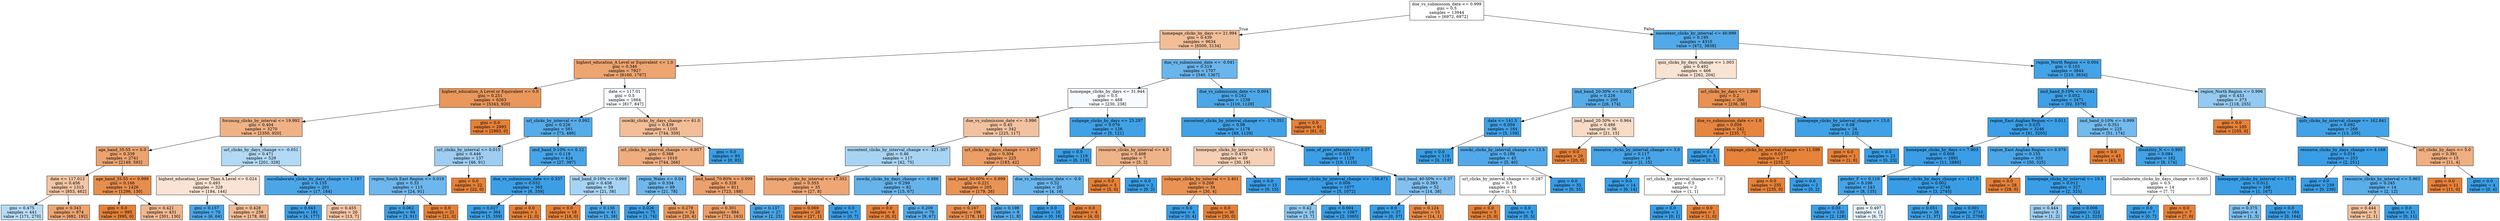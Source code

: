 digraph Tree {
node [shape=box, style="filled", color="black"] ;
0 [label="due_vs_submission_date <= 0.999\ngini = 0.5\nsamples = 13944\nvalue = [6972, 6972]", fillcolor="#e5813900"] ;
1 [label="homepage_clicks_by_days <= 21.994\ngini = 0.439\nsamples = 9634\nvalue = [6500, 3134]", fillcolor="#e5813984"] ;
0 -> 1 [labeldistance=2.5, labelangle=45, headlabel="True"] ;
2 [label="highest_education_A Level or Equivalent <= 1.0\ngini = 0.346\nsamples = 7927\nvalue = [6160, 1767]", fillcolor="#e58139b6"] ;
1 -> 2 ;
3 [label="highest_education_A Level or Equivalent <= 0.0\ngini = 0.251\nsamples = 6263\nvalue = [5343, 920]", fillcolor="#e58139d3"] ;
2 -> 3 ;
4 [label="forumng_clicks_by_interval <= 19.992\ngini = 0.404\nsamples = 3270\nvalue = [2350, 920]", fillcolor="#e581399b"] ;
3 -> 4 ;
5 [label="age_band_35-55 <= 0.0\ngini = 0.339\nsamples = 2741\nvalue = [2149, 592]", fillcolor="#e58139b9"] ;
4 -> 5 ;
6 [label="date <= 117.012\ngini = 0.456\nsamples = 1315\nvalue = [853, 462]", fillcolor="#e5813975"] ;
5 -> 6 ;
7 [label="gini = 0.475\nsamples = 441\nvalue = [171, 270]", fillcolor="#399de55e"] ;
6 -> 7 ;
8 [label="gini = 0.343\nsamples = 874\nvalue = [682, 192]", fillcolor="#e58139b7"] ;
6 -> 8 ;
9 [label="age_band_35-55 <= 0.999\ngini = 0.166\nsamples = 1426\nvalue = [1296, 130]", fillcolor="#e58139e5"] ;
5 -> 9 ;
10 [label="gini = 0.0\nsamples = 995\nvalue = [995, 0]", fillcolor="#e58139ff"] ;
9 -> 10 ;
11 [label="gini = 0.421\nsamples = 431\nvalue = [301, 130]", fillcolor="#e5813991"] ;
9 -> 11 ;
12 [label="url_clicks_by_days_change <= -0.051\ngini = 0.471\nsamples = 529\nvalue = [201, 328]", fillcolor="#399de563"] ;
4 -> 12 ;
13 [label="highest_education_Lower Than A Level <= 0.024\ngini = 0.493\nsamples = 328\nvalue = [184, 144]", fillcolor="#e5813937"] ;
12 -> 13 ;
14 [label="gini = 0.157\nsamples = 70\nvalue = [6, 64]", fillcolor="#399de5e7"] ;
13 -> 14 ;
15 [label="gini = 0.428\nsamples = 258\nvalue = [178, 80]", fillcolor="#e581398c"] ;
13 -> 15 ;
16 [label="oucollaborate_clicks_by_days_change <= 1.197\ngini = 0.155\nsamples = 201\nvalue = [17, 184]", fillcolor="#399de5e7"] ;
12 -> 16 ;
17 [label="gini = 0.043\nsamples = 181\nvalue = [4, 177]", fillcolor="#399de5f9"] ;
16 -> 17 ;
18 [label="gini = 0.455\nsamples = 20\nvalue = [13, 7]", fillcolor="#e5813976"] ;
16 -> 18 ;
19 [label="gini = 0.0\nsamples = 2993\nvalue = [2993, 0]", fillcolor="#e58139ff"] ;
3 -> 19 ;
20 [label="date <= 117.01\ngini = 0.5\nsamples = 1664\nvalue = [817, 847]", fillcolor="#399de509"] ;
2 -> 20 ;
21 [label="url_clicks_by_interval <= 0.992\ngini = 0.226\nsamples = 561\nvalue = [73, 488]", fillcolor="#399de5d9"] ;
20 -> 21 ;
22 [label="url_clicks_by_interval <= 0.015\ngini = 0.446\nsamples = 137\nvalue = [46, 91]", fillcolor="#399de57e"] ;
21 -> 22 ;
23 [label="region_South East Region <= 0.019\ngini = 0.33\nsamples = 115\nvalue = [24, 91]", fillcolor="#399de5bc"] ;
22 -> 23 ;
24 [label="gini = 0.062\nsamples = 94\nvalue = [3, 91]", fillcolor="#399de5f7"] ;
23 -> 24 ;
25 [label="gini = 0.0\nsamples = 21\nvalue = [21, 0]", fillcolor="#e58139ff"] ;
23 -> 25 ;
26 [label="gini = 0.0\nsamples = 22\nvalue = [22, 0]", fillcolor="#e58139ff"] ;
22 -> 26 ;
27 [label="imd_band_0-10% <= 0.12\ngini = 0.119\nsamples = 424\nvalue = [27, 397]", fillcolor="#399de5ee"] ;
21 -> 27 ;
28 [label="due_vs_submission_date <= 0.337\ngini = 0.032\nsamples = 365\nvalue = [6, 359]", fillcolor="#399de5fb"] ;
27 -> 28 ;
29 [label="gini = 0.027\nsamples = 364\nvalue = [5, 359]", fillcolor="#399de5fb"] ;
28 -> 29 ;
30 [label="gini = 0.0\nsamples = 1\nvalue = [1, 0]", fillcolor="#e58139ff"] ;
28 -> 30 ;
31 [label="imd_band_0-10% <= 0.999\ngini = 0.458\nsamples = 59\nvalue = [21, 38]", fillcolor="#399de572"] ;
27 -> 31 ;
32 [label="gini = 0.0\nsamples = 18\nvalue = [18, 0]", fillcolor="#e58139ff"] ;
31 -> 32 ;
33 [label="gini = 0.136\nsamples = 41\nvalue = [3, 38]", fillcolor="#399de5eb"] ;
31 -> 33 ;
34 [label="ouwiki_clicks_by_days_change <= 61.0\ngini = 0.439\nsamples = 1103\nvalue = [744, 359]", fillcolor="#e5813984"] ;
20 -> 34 ;
35 [label="url_clicks_by_interval_change <= -6.957\ngini = 0.388\nsamples = 1010\nvalue = [744, 266]", fillcolor="#e58139a4"] ;
34 -> 35 ;
36 [label="region_Wales <= 0.04\ngini = 0.334\nsamples = 99\nvalue = [21, 78]", fillcolor="#399de5ba"] ;
35 -> 36 ;
37 [label="gini = 0.026\nsamples = 75\nvalue = [1, 74]", fillcolor="#399de5fc"] ;
36 -> 37 ;
38 [label="gini = 0.278\nsamples = 24\nvalue = [20, 4]", fillcolor="#e58139cc"] ;
36 -> 38 ;
39 [label="imd_band_70-80% <= 0.999\ngini = 0.328\nsamples = 911\nvalue = [723, 188]", fillcolor="#e58139bd"] ;
35 -> 39 ;
40 [label="gini = 0.301\nsamples = 884\nvalue = [721, 163]", fillcolor="#e58139c5"] ;
39 -> 40 ;
41 [label="gini = 0.137\nsamples = 27\nvalue = [2, 25]", fillcolor="#399de5eb"] ;
39 -> 41 ;
42 [label="gini = 0.0\nsamples = 93\nvalue = [0, 93]", fillcolor="#399de5ff"] ;
34 -> 42 ;
43 [label="due_vs_submission_date <= -0.041\ngini = 0.319\nsamples = 1707\nvalue = [340, 1367]", fillcolor="#399de5c0"] ;
1 -> 43 ;
44 [label="homepage_clicks_by_days <= 31.944\ngini = 0.5\nsamples = 468\nvalue = [230, 238]", fillcolor="#399de509"] ;
43 -> 44 ;
45 [label="due_vs_submission_date <= -3.996\ngini = 0.45\nsamples = 342\nvalue = [225, 117]", fillcolor="#e581397a"] ;
44 -> 45 ;
46 [label="oucontent_clicks_by_interval_change <= -121.307\ngini = 0.46\nsamples = 117\nvalue = [42, 75]", fillcolor="#399de570"] ;
45 -> 46 ;
47 [label="homepage_clicks_by_interval <= 47.352\ngini = 0.353\nsamples = 35\nvalue = [27, 8]", fillcolor="#e58139b3"] ;
46 -> 47 ;
48 [label="gini = 0.069\nsamples = 28\nvalue = [27, 1]", fillcolor="#e58139f6"] ;
47 -> 48 ;
49 [label="gini = 0.0\nsamples = 7\nvalue = [0, 7]", fillcolor="#399de5ff"] ;
47 -> 49 ;
50 [label="ouwiki_clicks_by_days_change <= -0.886\ngini = 0.299\nsamples = 82\nvalue = [15, 67]", fillcolor="#399de5c6"] ;
46 -> 50 ;
51 [label="gini = 0.0\nsamples = 6\nvalue = [6, 0]", fillcolor="#e58139ff"] ;
50 -> 51 ;
52 [label="gini = 0.209\nsamples = 76\nvalue = [9, 67]", fillcolor="#399de5dd"] ;
50 -> 52 ;
53 [label="url_clicks_by_days_change <= 1.957\ngini = 0.304\nsamples = 225\nvalue = [183, 42]", fillcolor="#e58139c4"] ;
45 -> 53 ;
54 [label="imd_band_50-60% <= 0.999\ngini = 0.221\nsamples = 205\nvalue = [179, 26]", fillcolor="#e58139da"] ;
53 -> 54 ;
55 [label="gini = 0.167\nsamples = 196\nvalue = [178, 18]", fillcolor="#e58139e5"] ;
54 -> 55 ;
56 [label="gini = 0.198\nsamples = 9\nvalue = [1, 8]", fillcolor="#399de5df"] ;
54 -> 56 ;
57 [label="due_vs_submission_date <= -0.9\ngini = 0.32\nsamples = 20\nvalue = [4, 16]", fillcolor="#399de5bf"] ;
53 -> 57 ;
58 [label="gini = 0.0\nsamples = 16\nvalue = [0, 16]", fillcolor="#399de5ff"] ;
57 -> 58 ;
59 [label="gini = 0.0\nsamples = 4\nvalue = [4, 0]", fillcolor="#e58139ff"] ;
57 -> 59 ;
60 [label="subpage_clicks_by_days <= 25.297\ngini = 0.076\nsamples = 126\nvalue = [5, 121]", fillcolor="#399de5f4"] ;
44 -> 60 ;
61 [label="gini = 0.0\nsamples = 119\nvalue = [0, 119]", fillcolor="#399de5ff"] ;
60 -> 61 ;
62 [label="resource_clicks_by_interval <= 4.0\ngini = 0.408\nsamples = 7\nvalue = [5, 2]", fillcolor="#e5813999"] ;
60 -> 62 ;
63 [label="gini = 0.0\nsamples = 5\nvalue = [5, 0]", fillcolor="#e58139ff"] ;
62 -> 63 ;
64 [label="gini = 0.0\nsamples = 2\nvalue = [0, 2]", fillcolor="#399de5ff"] ;
62 -> 64 ;
65 [label="due_vs_submission_date <= 0.004\ngini = 0.162\nsamples = 1239\nvalue = [110, 1129]", fillcolor="#399de5e6"] ;
43 -> 65 ;
66 [label="oucontent_clicks_by_interval_change <= -170.351\ngini = 0.08\nsamples = 1178\nvalue = [49, 1129]", fillcolor="#399de5f4"] ;
65 -> 66 ;
67 [label="homepage_clicks_by_interval <= 55.0\ngini = 0.475\nsamples = 49\nvalue = [30, 19]", fillcolor="#e581395e"] ;
66 -> 67 ;
68 [label="subpage_clicks_by_interval <= 3.401\ngini = 0.208\nsamples = 34\nvalue = [30, 4]", fillcolor="#e58139dd"] ;
67 -> 68 ;
69 [label="gini = 0.0\nsamples = 4\nvalue = [0, 4]", fillcolor="#399de5ff"] ;
68 -> 69 ;
70 [label="gini = 0.0\nsamples = 30\nvalue = [30, 0]", fillcolor="#e58139ff"] ;
68 -> 70 ;
71 [label="gini = 0.0\nsamples = 15\nvalue = [0, 15]", fillcolor="#399de5ff"] ;
67 -> 71 ;
72 [label="num_of_prev_attempts <= 0.37\ngini = 0.033\nsamples = 1129\nvalue = [19, 1110]", fillcolor="#399de5fb"] ;
66 -> 72 ;
73 [label="oucontent_clicks_by_interval_change <= -156.671\ngini = 0.009\nsamples = 1077\nvalue = [5, 1072]", fillcolor="#399de5fe"] ;
72 -> 73 ;
74 [label="gini = 0.42\nsamples = 10\nvalue = [3, 7]", fillcolor="#399de592"] ;
73 -> 74 ;
75 [label="gini = 0.004\nsamples = 1067\nvalue = [2, 1065]", fillcolor="#399de5ff"] ;
73 -> 75 ;
76 [label="imd_band_40-50% <= 0.37\ngini = 0.393\nsamples = 52\nvalue = [14, 38]", fillcolor="#399de5a1"] ;
72 -> 76 ;
77 [label="gini = 0.0\nsamples = 37\nvalue = [0, 37]", fillcolor="#399de5ff"] ;
76 -> 77 ;
78 [label="gini = 0.124\nsamples = 15\nvalue = [14, 1]", fillcolor="#e58139ed"] ;
76 -> 78 ;
79 [label="gini = 0.0\nsamples = 61\nvalue = [61, 0]", fillcolor="#e58139ff"] ;
65 -> 79 ;
80 [label="oucontent_clicks_by_interval <= 40.999\ngini = 0.195\nsamples = 4310\nvalue = [472, 3838]", fillcolor="#399de5e0"] ;
0 -> 80 [labeldistance=2.5, labelangle=-45, headlabel="False"] ;
81 [label="quiz_clicks_by_days_change <= 1.003\ngini = 0.492\nsamples = 466\nvalue = [262, 204]", fillcolor="#e5813938"] ;
80 -> 81 ;
82 [label="imd_band_20-30% <= 0.002\ngini = 0.226\nsamples = 200\nvalue = [26, 174]", fillcolor="#399de5d9"] ;
81 -> 82 ;
83 [label="date <= 141.5\ngini = 0.059\nsamples = 164\nvalue = [5, 159]", fillcolor="#399de5f7"] ;
82 -> 83 ;
84 [label="gini = 0.0\nsamples = 119\nvalue = [0, 119]", fillcolor="#399de5ff"] ;
83 -> 84 ;
85 [label="ouwiki_clicks_by_interval_change <= 13.5\ngini = 0.198\nsamples = 45\nvalue = [5, 40]", fillcolor="#399de5df"] ;
83 -> 85 ;
86 [label="url_clicks_by_interval_change <= -0.287\ngini = 0.5\nsamples = 10\nvalue = [5, 5]", fillcolor="#e5813900"] ;
85 -> 86 ;
87 [label="gini = 0.0\nsamples = 5\nvalue = [5, 0]", fillcolor="#e58139ff"] ;
86 -> 87 ;
88 [label="gini = 0.0\nsamples = 5\nvalue = [0, 5]", fillcolor="#399de5ff"] ;
86 -> 88 ;
89 [label="gini = 0.0\nsamples = 35\nvalue = [0, 35]", fillcolor="#399de5ff"] ;
85 -> 89 ;
90 [label="imd_band_20-30% <= 0.964\ngini = 0.486\nsamples = 36\nvalue = [21, 15]", fillcolor="#e5813949"] ;
82 -> 90 ;
91 [label="gini = 0.0\nsamples = 20\nvalue = [20, 0]", fillcolor="#e58139ff"] ;
90 -> 91 ;
92 [label="resource_clicks_by_interval_change <= 3.0\ngini = 0.117\nsamples = 16\nvalue = [1, 15]", fillcolor="#399de5ee"] ;
90 -> 92 ;
93 [label="gini = 0.0\nsamples = 14\nvalue = [0, 14]", fillcolor="#399de5ff"] ;
92 -> 93 ;
94 [label="url_clicks_by_interval_change <= -7.0\ngini = 0.5\nsamples = 2\nvalue = [1, 1]", fillcolor="#e5813900"] ;
92 -> 94 ;
95 [label="gini = 0.0\nsamples = 1\nvalue = [0, 1]", fillcolor="#399de5ff"] ;
94 -> 95 ;
96 [label="gini = 0.0\nsamples = 1\nvalue = [1, 0]", fillcolor="#e58139ff"] ;
94 -> 96 ;
97 [label="url_clicks_by_days <= 1.999\ngini = 0.2\nsamples = 266\nvalue = [236, 30]", fillcolor="#e58139df"] ;
81 -> 97 ;
98 [label="due_vs_submission_date <= 1.0\ngini = 0.056\nsamples = 242\nvalue = [235, 7]", fillcolor="#e58139f7"] ;
97 -> 98 ;
99 [label="gini = 0.0\nsamples = 5\nvalue = [0, 5]", fillcolor="#399de5ff"] ;
98 -> 99 ;
100 [label="subpage_clicks_by_interval_change <= 11.599\ngini = 0.017\nsamples = 237\nvalue = [235, 2]", fillcolor="#e58139fd"] ;
98 -> 100 ;
101 [label="gini = 0.0\nsamples = 235\nvalue = [235, 0]", fillcolor="#e58139ff"] ;
100 -> 101 ;
102 [label="gini = 0.0\nsamples = 2\nvalue = [0, 2]", fillcolor="#399de5ff"] ;
100 -> 102 ;
103 [label="homepage_clicks_by_interval_change <= 13.0\ngini = 0.08\nsamples = 24\nvalue = [1, 23]", fillcolor="#399de5f4"] ;
97 -> 103 ;
104 [label="gini = 0.0\nsamples = 1\nvalue = [1, 0]", fillcolor="#e58139ff"] ;
103 -> 104 ;
105 [label="gini = 0.0\nsamples = 23\nvalue = [0, 23]", fillcolor="#399de5ff"] ;
103 -> 105 ;
106 [label="region_North Region <= 0.004\ngini = 0.103\nsamples = 3844\nvalue = [210, 3634]", fillcolor="#399de5f0"] ;
80 -> 106 ;
107 [label="imd_band_0-10% <= 0.041\ngini = 0.052\nsamples = 3471\nvalue = [92, 3379]", fillcolor="#399de5f8"] ;
106 -> 107 ;
108 [label="region_East Anglian Region <= 0.011\ngini = 0.025\nsamples = 3246\nvalue = [41, 3205]", fillcolor="#399de5fc"] ;
107 -> 108 ;
109 [label="homepage_clicks_by_days <= 7.903\ngini = 0.008\nsamples = 2891\nvalue = [11, 2880]", fillcolor="#399de5fe"] ;
108 -> 109 ;
110 [label="gender_F <= 0.119\ngini = 0.106\nsamples = 143\nvalue = [8, 135]", fillcolor="#399de5f0"] ;
109 -> 110 ;
111 [label="gini = 0.03\nsamples = 130\nvalue = [2, 128]", fillcolor="#399de5fb"] ;
110 -> 111 ;
112 [label="gini = 0.497\nsamples = 13\nvalue = [6, 7]", fillcolor="#399de524"] ;
110 -> 112 ;
113 [label="oucontent_clicks_by_days_change <= -127.5\ngini = 0.002\nsamples = 2748\nvalue = [3, 2745]", fillcolor="#399de5ff"] ;
109 -> 113 ;
114 [label="gini = 0.051\nsamples = 38\nvalue = [1, 37]", fillcolor="#399de5f8"] ;
113 -> 114 ;
115 [label="gini = 0.001\nsamples = 2710\nvalue = [2, 2708]", fillcolor="#399de5ff"] ;
113 -> 115 ;
116 [label="region_East Anglian Region <= 0.976\ngini = 0.155\nsamples = 355\nvalue = [30, 325]", fillcolor="#399de5e7"] ;
108 -> 116 ;
117 [label="gini = 0.0\nsamples = 28\nvalue = [28, 0]", fillcolor="#e58139ff"] ;
116 -> 117 ;
118 [label="homepage_clicks_by_interval <= 10.5\ngini = 0.012\nsamples = 327\nvalue = [2, 325]", fillcolor="#399de5fd"] ;
116 -> 118 ;
119 [label="gini = 0.444\nsamples = 3\nvalue = [1, 2]", fillcolor="#399de57f"] ;
118 -> 119 ;
120 [label="gini = 0.006\nsamples = 324\nvalue = [1, 323]", fillcolor="#399de5fe"] ;
118 -> 120 ;
121 [label="imd_band_0-10% <= 0.999\ngini = 0.351\nsamples = 225\nvalue = [51, 174]", fillcolor="#399de5b4"] ;
107 -> 121 ;
122 [label="gini = 0.0\nsamples = 43\nvalue = [43, 0]", fillcolor="#e58139ff"] ;
121 -> 122 ;
123 [label="disability_N <= 0.995\ngini = 0.084\nsamples = 182\nvalue = [8, 174]", fillcolor="#399de5f3"] ;
121 -> 123 ;
124 [label="oucollaborate_clicks_by_days_change <= 0.005\ngini = 0.5\nsamples = 14\nvalue = [7, 7]", fillcolor="#e5813900"] ;
123 -> 124 ;
125 [label="gini = 0.0\nsamples = 7\nvalue = [0, 7]", fillcolor="#399de5ff"] ;
124 -> 125 ;
126 [label="gini = 0.0\nsamples = 7\nvalue = [7, 0]", fillcolor="#e58139ff"] ;
124 -> 126 ;
127 [label="homepage_clicks_by_interval <= 17.5\ngini = 0.012\nsamples = 168\nvalue = [1, 167]", fillcolor="#399de5fd"] ;
123 -> 127 ;
128 [label="gini = 0.375\nsamples = 4\nvalue = [1, 3]", fillcolor="#399de5aa"] ;
127 -> 128 ;
129 [label="gini = 0.0\nsamples = 164\nvalue = [0, 164]", fillcolor="#399de5ff"] ;
127 -> 129 ;
130 [label="region_North Region <= 0.996\ngini = 0.433\nsamples = 373\nvalue = [118, 255]", fillcolor="#399de589"] ;
106 -> 130 ;
131 [label="gini = 0.0\nsamples = 105\nvalue = [105, 0]", fillcolor="#e58139ff"] ;
130 -> 131 ;
132 [label="quiz_clicks_by_interval_change <= 162.841\ngini = 0.092\nsamples = 268\nvalue = [13, 255]", fillcolor="#399de5f2"] ;
130 -> 132 ;
133 [label="resource_clicks_by_days_change <= 4.168\ngini = 0.016\nsamples = 253\nvalue = [2, 251]", fillcolor="#399de5fd"] ;
132 -> 133 ;
134 [label="gini = 0.0\nsamples = 239\nvalue = [0, 239]", fillcolor="#399de5ff"] ;
133 -> 134 ;
135 [label="resource_clicks_by_interval <= 5.965\ngini = 0.245\nsamples = 14\nvalue = [2, 12]", fillcolor="#399de5d4"] ;
133 -> 135 ;
136 [label="gini = 0.444\nsamples = 3\nvalue = [2, 1]", fillcolor="#e581397f"] ;
135 -> 136 ;
137 [label="gini = 0.0\nsamples = 11\nvalue = [0, 11]", fillcolor="#399de5ff"] ;
135 -> 137 ;
138 [label="url_clicks_by_days <= 5.0\ngini = 0.391\nsamples = 15\nvalue = [11, 4]", fillcolor="#e58139a2"] ;
132 -> 138 ;
139 [label="gini = 0.0\nsamples = 11\nvalue = [11, 0]", fillcolor="#e58139ff"] ;
138 -> 139 ;
140 [label="gini = 0.0\nsamples = 4\nvalue = [0, 4]", fillcolor="#399de5ff"] ;
138 -> 140 ;
}